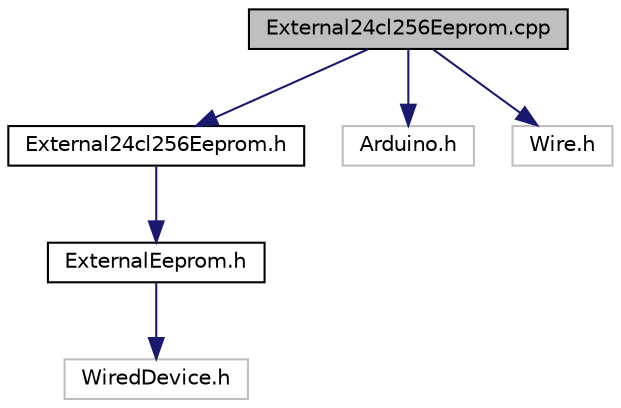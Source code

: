 digraph "External24cl256Eeprom.cpp"
{
  edge [fontname="Helvetica",fontsize="10",labelfontname="Helvetica",labelfontsize="10"];
  node [fontname="Helvetica",fontsize="10",shape=record];
  Node1 [label="External24cl256Eeprom.cpp",height=0.2,width=0.4,color="black", fillcolor="grey75", style="filled", fontcolor="black"];
  Node1 -> Node2 [color="midnightblue",fontsize="10",style="solid",fontname="Helvetica"];
  Node2 [label="External24cl256Eeprom.h",height=0.2,width=0.4,color="black", fillcolor="white", style="filled",URL="$External24cl256Eeprom_8h.html"];
  Node2 -> Node3 [color="midnightblue",fontsize="10",style="solid",fontname="Helvetica"];
  Node3 [label="ExternalEeprom.h",height=0.2,width=0.4,color="black", fillcolor="white", style="filled",URL="$ExternalEeprom_8h.html"];
  Node3 -> Node4 [color="midnightblue",fontsize="10",style="solid",fontname="Helvetica"];
  Node4 [label="WiredDevice.h",height=0.2,width=0.4,color="grey75", fillcolor="white", style="filled"];
  Node1 -> Node5 [color="midnightblue",fontsize="10",style="solid",fontname="Helvetica"];
  Node5 [label="Arduino.h",height=0.2,width=0.4,color="grey75", fillcolor="white", style="filled"];
  Node1 -> Node6 [color="midnightblue",fontsize="10",style="solid",fontname="Helvetica"];
  Node6 [label="Wire.h",height=0.2,width=0.4,color="grey75", fillcolor="white", style="filled"];
}
